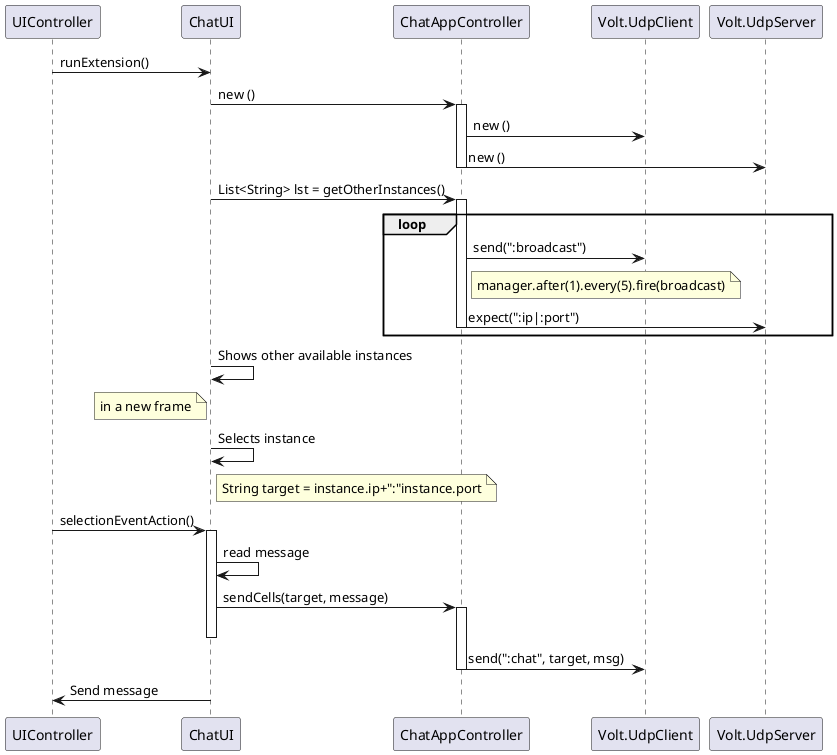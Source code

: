 @startuml doc-files/ipc05.1_design.png

participant "UIController" as UIController
participant "ChatUI" as ChatUI
participant "ChatAppController" as Controller
participant "Volt.UdpClient" as UdpClient
participant "Volt.UdpServer" as UdpServer

UIController->ChatUI: runExtension()
ChatUI->Controller: new ()
activate Controller
Controller->UdpClient: new ()
Controller->UdpServer: new ()
deactivate Controller

ChatUI->Controller: List<String> lst = getOtherInstances()

loop
activate Controller
Controller->UdpClient: send(":broadcast")
note right of Controller: manager.after(1).every(5).fire(broadcast)
Controller->UdpServer: expect(":ip|:port")
deactivate Controller
end
ChatUI->ChatUI: Shows other available instances


note left of ChatUI: in a new frame
ChatUI->ChatUI: Selects instance
note right of ChatUI: String target = instance.ip+":"instance.port
UIController->ChatUI: selectionEventAction()

activate ChatUI
ChatUI->ChatUI: read message
ChatUI->Controller: sendCells(target, message)
activate Controller
deactivate ChatUI


Controller->UdpClient: send(":chat", target, msg)
deactivate Controller
ChatUI->UIController: Send message

@enduml
